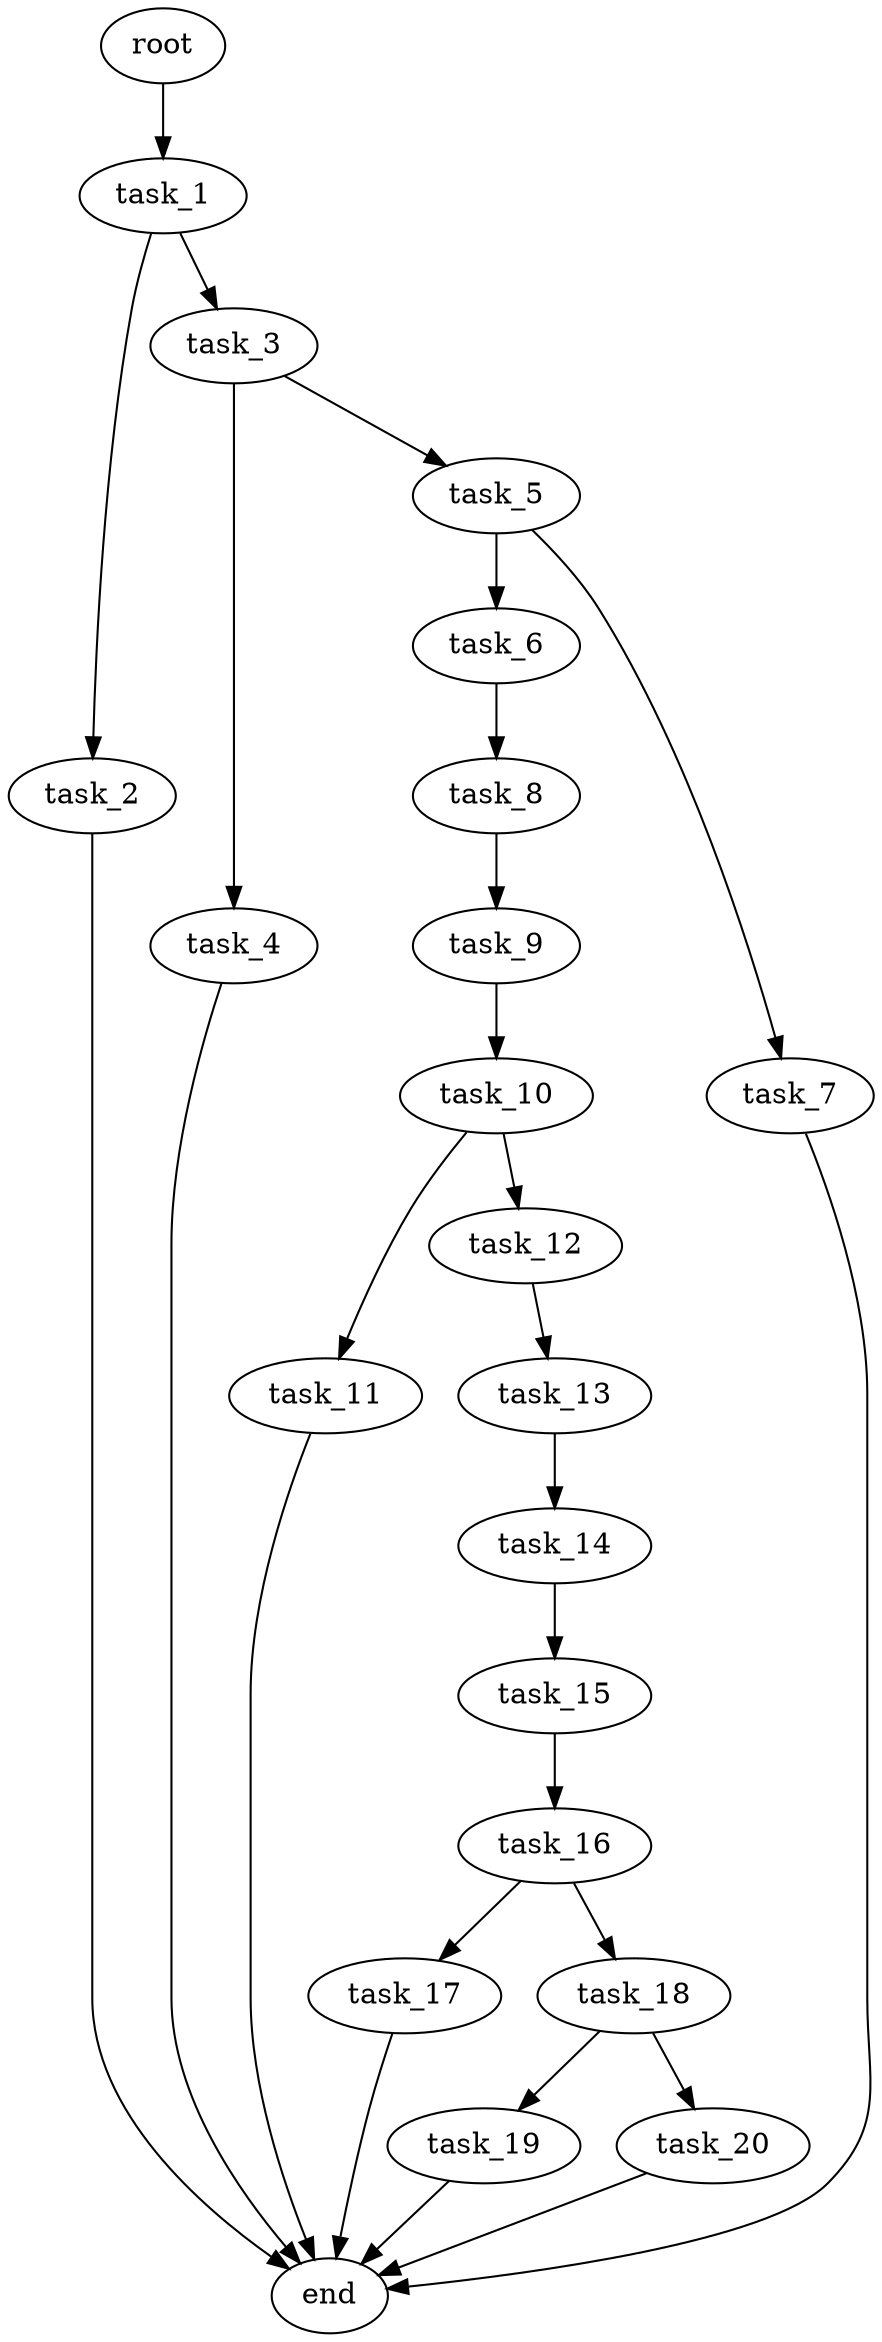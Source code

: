 digraph G {
  root [size="0.000000e+00"];
  task_1 [size="2.767881e+01"];
  task_2 [size="2.003192e+01"];
  task_3 [size="1.023749e+01"];
  task_4 [size="6.653225e+01"];
  task_5 [size="3.108085e+01"];
  task_6 [size="2.869297e+01"];
  task_7 [size="5.920982e+01"];
  task_8 [size="5.048238e+01"];
  task_9 [size="6.704605e+01"];
  task_10 [size="2.612540e+01"];
  task_11 [size="1.970348e+01"];
  task_12 [size="3.193504e+01"];
  task_13 [size="1.251909e+01"];
  task_14 [size="3.141814e+01"];
  task_15 [size="3.294337e+01"];
  task_16 [size="2.882303e+01"];
  task_17 [size="4.141335e+01"];
  task_18 [size="8.354312e+01"];
  task_19 [size="5.651821e+01"];
  task_20 [size="6.099632e+01"];
  end [size="0.000000e+00"];

  root -> task_1 [size="1.000000e-12"];
  task_1 -> task_2 [size="2.003192e+01"];
  task_1 -> task_3 [size="1.023749e+01"];
  task_2 -> end [size="1.000000e-12"];
  task_3 -> task_4 [size="6.653225e+01"];
  task_3 -> task_5 [size="3.108085e+01"];
  task_4 -> end [size="1.000000e-12"];
  task_5 -> task_6 [size="2.869297e+01"];
  task_5 -> task_7 [size="5.920982e+01"];
  task_6 -> task_8 [size="5.048238e+01"];
  task_7 -> end [size="1.000000e-12"];
  task_8 -> task_9 [size="6.704605e+01"];
  task_9 -> task_10 [size="2.612540e+01"];
  task_10 -> task_11 [size="1.970348e+01"];
  task_10 -> task_12 [size="3.193504e+01"];
  task_11 -> end [size="1.000000e-12"];
  task_12 -> task_13 [size="1.251909e+01"];
  task_13 -> task_14 [size="3.141814e+01"];
  task_14 -> task_15 [size="3.294337e+01"];
  task_15 -> task_16 [size="2.882303e+01"];
  task_16 -> task_17 [size="4.141335e+01"];
  task_16 -> task_18 [size="8.354312e+01"];
  task_17 -> end [size="1.000000e-12"];
  task_18 -> task_19 [size="5.651821e+01"];
  task_18 -> task_20 [size="6.099632e+01"];
  task_19 -> end [size="1.000000e-12"];
  task_20 -> end [size="1.000000e-12"];
}
